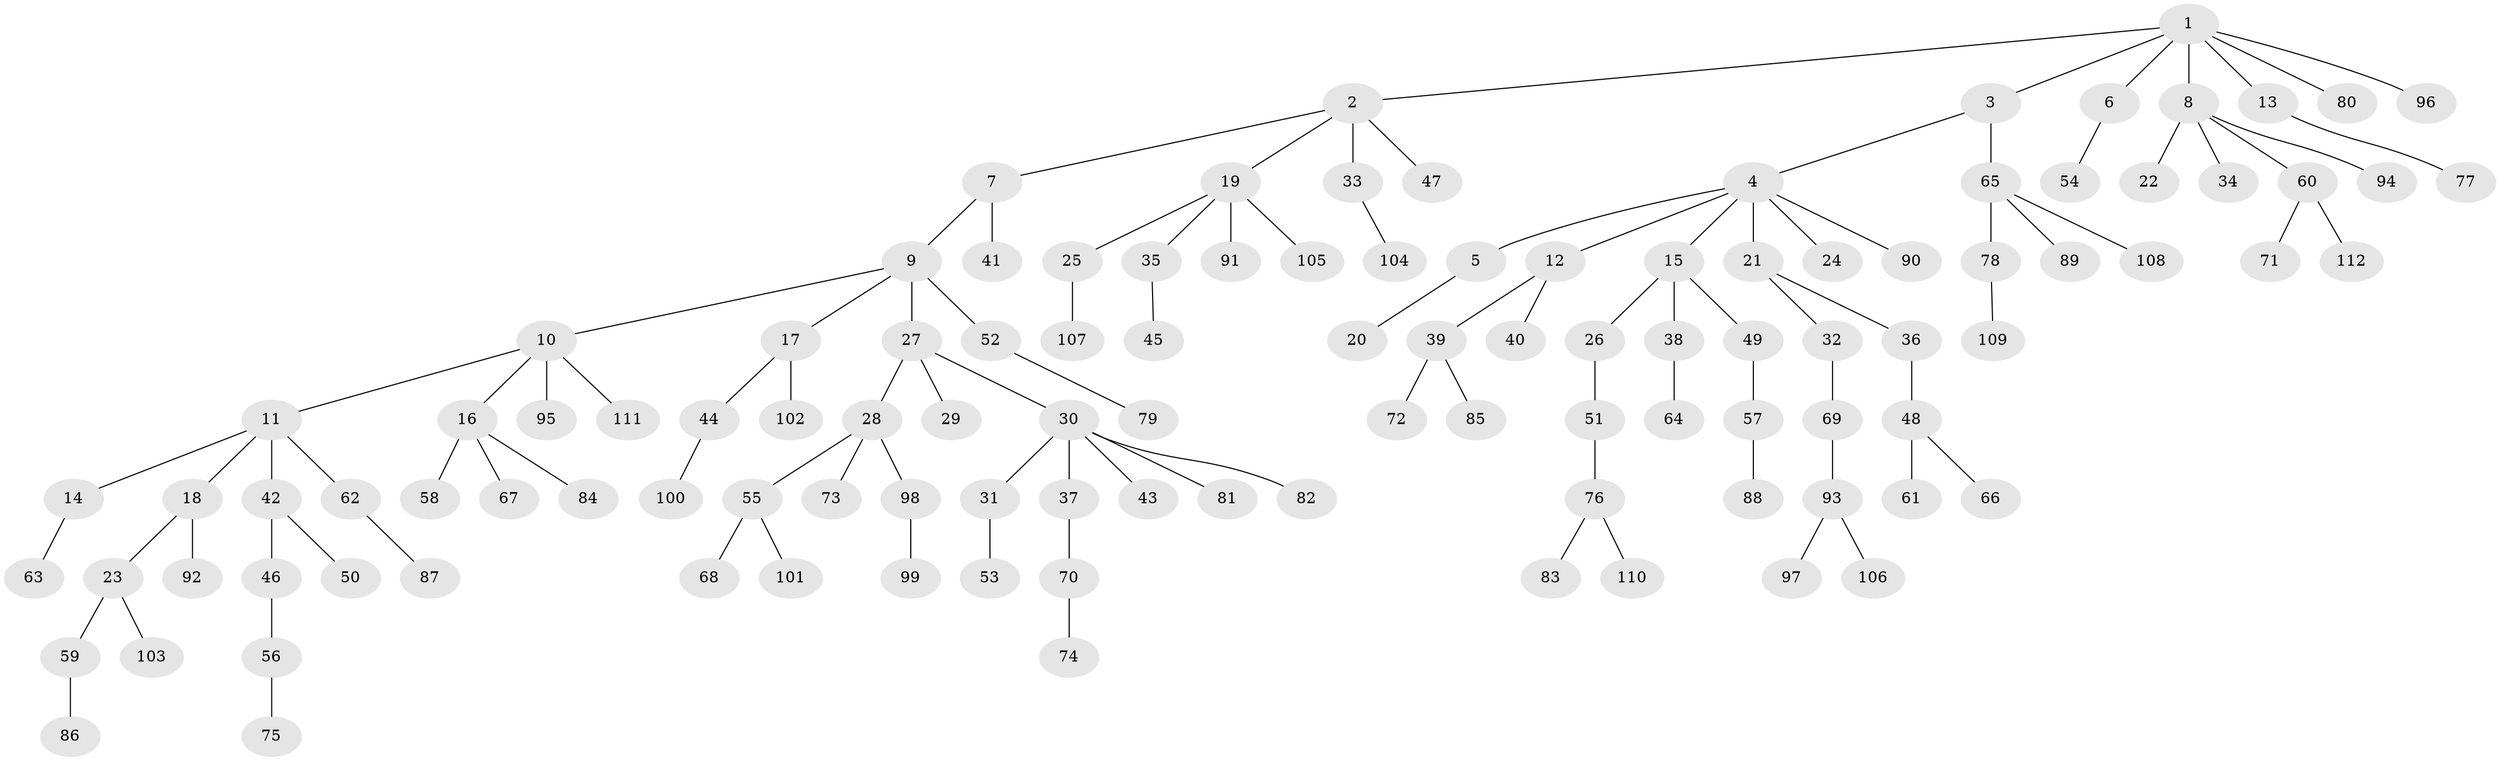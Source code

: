// Generated by graph-tools (version 1.1) at 2025/02/03/09/25 03:02:19]
// undirected, 112 vertices, 111 edges
graph export_dot {
graph [start="1"]
  node [color=gray90,style=filled];
  1;
  2;
  3;
  4;
  5;
  6;
  7;
  8;
  9;
  10;
  11;
  12;
  13;
  14;
  15;
  16;
  17;
  18;
  19;
  20;
  21;
  22;
  23;
  24;
  25;
  26;
  27;
  28;
  29;
  30;
  31;
  32;
  33;
  34;
  35;
  36;
  37;
  38;
  39;
  40;
  41;
  42;
  43;
  44;
  45;
  46;
  47;
  48;
  49;
  50;
  51;
  52;
  53;
  54;
  55;
  56;
  57;
  58;
  59;
  60;
  61;
  62;
  63;
  64;
  65;
  66;
  67;
  68;
  69;
  70;
  71;
  72;
  73;
  74;
  75;
  76;
  77;
  78;
  79;
  80;
  81;
  82;
  83;
  84;
  85;
  86;
  87;
  88;
  89;
  90;
  91;
  92;
  93;
  94;
  95;
  96;
  97;
  98;
  99;
  100;
  101;
  102;
  103;
  104;
  105;
  106;
  107;
  108;
  109;
  110;
  111;
  112;
  1 -- 2;
  1 -- 3;
  1 -- 6;
  1 -- 8;
  1 -- 13;
  1 -- 80;
  1 -- 96;
  2 -- 7;
  2 -- 19;
  2 -- 33;
  2 -- 47;
  3 -- 4;
  3 -- 65;
  4 -- 5;
  4 -- 12;
  4 -- 15;
  4 -- 21;
  4 -- 24;
  4 -- 90;
  5 -- 20;
  6 -- 54;
  7 -- 9;
  7 -- 41;
  8 -- 22;
  8 -- 34;
  8 -- 60;
  8 -- 94;
  9 -- 10;
  9 -- 17;
  9 -- 27;
  9 -- 52;
  10 -- 11;
  10 -- 16;
  10 -- 95;
  10 -- 111;
  11 -- 14;
  11 -- 18;
  11 -- 42;
  11 -- 62;
  12 -- 39;
  12 -- 40;
  13 -- 77;
  14 -- 63;
  15 -- 26;
  15 -- 38;
  15 -- 49;
  16 -- 58;
  16 -- 67;
  16 -- 84;
  17 -- 44;
  17 -- 102;
  18 -- 23;
  18 -- 92;
  19 -- 25;
  19 -- 35;
  19 -- 91;
  19 -- 105;
  21 -- 32;
  21 -- 36;
  23 -- 59;
  23 -- 103;
  25 -- 107;
  26 -- 51;
  27 -- 28;
  27 -- 29;
  27 -- 30;
  28 -- 55;
  28 -- 73;
  28 -- 98;
  30 -- 31;
  30 -- 37;
  30 -- 43;
  30 -- 81;
  30 -- 82;
  31 -- 53;
  32 -- 69;
  33 -- 104;
  35 -- 45;
  36 -- 48;
  37 -- 70;
  38 -- 64;
  39 -- 72;
  39 -- 85;
  42 -- 46;
  42 -- 50;
  44 -- 100;
  46 -- 56;
  48 -- 61;
  48 -- 66;
  49 -- 57;
  51 -- 76;
  52 -- 79;
  55 -- 68;
  55 -- 101;
  56 -- 75;
  57 -- 88;
  59 -- 86;
  60 -- 71;
  60 -- 112;
  62 -- 87;
  65 -- 78;
  65 -- 89;
  65 -- 108;
  69 -- 93;
  70 -- 74;
  76 -- 83;
  76 -- 110;
  78 -- 109;
  93 -- 97;
  93 -- 106;
  98 -- 99;
}
